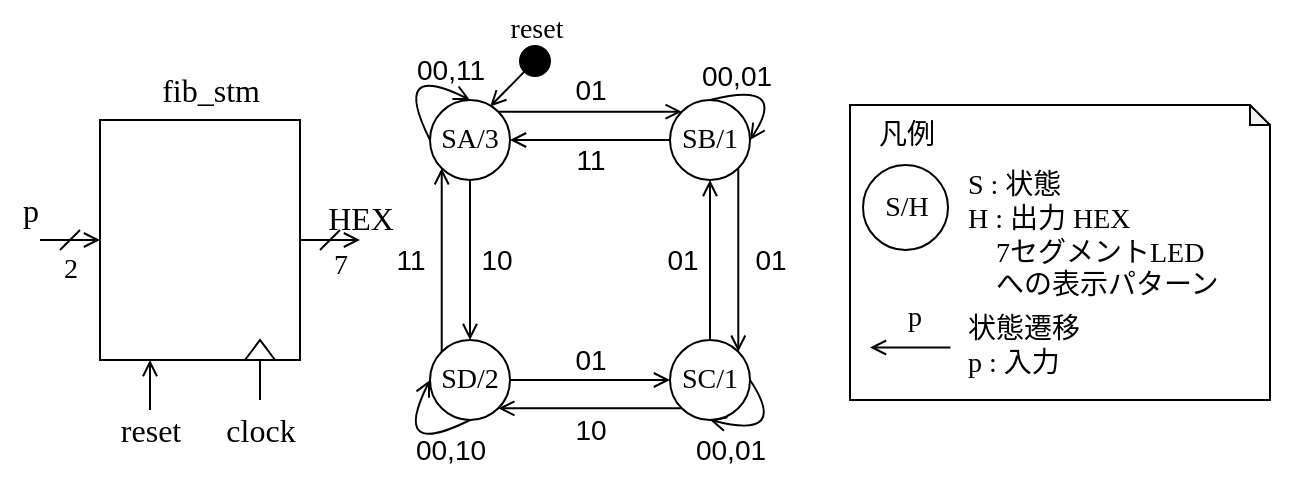 <mxfile>
    <diagram id="QMNwIq3Yd1SpAA4LmWfU" name="ページ1">
        <mxGraphModel dx="695" dy="645" grid="1" gridSize="10" guides="1" tooltips="1" connect="1" arrows="1" fold="1" page="1" pageScale="1" pageWidth="827" pageHeight="1169" math="1" shadow="0">
            <root>
                <mxCell id="0"/>
                <mxCell id="1" parent="0"/>
                <mxCell id="74" value="" style="shape=note;whiteSpace=wrap;html=1;backgroundOutline=1;darkOpacity=0.05;fontFamily=Helvetica;fontSize=11;fontColor=default;labelBackgroundColor=none;size=10;" parent="1" vertex="1">
                    <mxGeometry x="610" y="322.5" width="210" height="147.5" as="geometry"/>
                </mxCell>
                <mxCell id="3" style="edgeStyle=none;html=1;exitX=0;exitY=0.5;exitDx=0;exitDy=0;endArrow=none;endFill=0;startArrow=open;startFill=0;labelBackgroundColor=none;fontFamily=Lucida Console;" parent="1" source="2" edge="1">
                    <mxGeometry relative="1" as="geometry">
                        <mxPoint x="205" y="390" as="targetPoint"/>
                    </mxGeometry>
                </mxCell>
                <mxCell id="12" style="edgeStyle=none;html=1;exitX=1;exitY=0.5;exitDx=0;exitDy=0;endArrow=open;endFill=0;labelBackgroundColor=none;fontFamily=Lucida Console;" parent="1" source="2" edge="1">
                    <mxGeometry relative="1" as="geometry">
                        <mxPoint x="365" y="390" as="targetPoint"/>
                    </mxGeometry>
                </mxCell>
                <mxCell id="20" style="edgeStyle=none;shape=connector;rounded=1;html=1;exitX=0.25;exitY=1;exitDx=0;exitDy=0;strokeColor=default;align=center;verticalAlign=middle;fontFamily=Lucida Console;fontSize=11;fontColor=default;labelBackgroundColor=none;startArrow=open;startFill=0;endArrow=none;endFill=0;" parent="1" source="2" edge="1">
                    <mxGeometry relative="1" as="geometry">
                        <mxPoint x="260" y="475" as="targetPoint"/>
                    </mxGeometry>
                </mxCell>
                <mxCell id="2" value="" style="rounded=0;whiteSpace=wrap;html=1;labelBackgroundColor=none;fontFamily=Lucida Console;" parent="1" vertex="1">
                    <mxGeometry x="235" y="330" width="100" height="120" as="geometry"/>
                </mxCell>
                <mxCell id="6" value="&lt;font&gt;fib_stm&lt;/font&gt;" style="text;html=1;align=center;verticalAlign=middle;resizable=0;points=[];autosize=1;strokeColor=none;fillColor=none;fontSize=16;fontFamily=Lucida Console;labelBackgroundColor=none;" parent="1" vertex="1">
                    <mxGeometry x="245" y="300" width="90" height="30" as="geometry"/>
                </mxCell>
                <mxCell id="7" value="&lt;font&gt;p&lt;/font&gt;" style="text;html=1;align=center;verticalAlign=middle;resizable=0;points=[];autosize=1;strokeColor=none;fillColor=none;fontSize=16;fontFamily=Lucida Console;labelBackgroundColor=none;" parent="1" vertex="1">
                    <mxGeometry x="185" y="360" width="30" height="30" as="geometry"/>
                </mxCell>
                <mxCell id="13" value="&lt;font&gt;HEX&lt;/font&gt;" style="text;html=1;align=center;verticalAlign=middle;resizable=0;points=[];autosize=1;strokeColor=none;fillColor=none;fontSize=16;fontFamily=Lucida Console;labelBackgroundColor=none;" parent="1" vertex="1">
                    <mxGeometry x="340" y="363.75" width="50" height="30" as="geometry"/>
                </mxCell>
                <mxCell id="15" style="edgeStyle=none;html=1;exitX=0;exitY=0.5;exitDx=0;exitDy=0;startArrow=none;startFill=0;endArrow=none;endFill=0;labelBackgroundColor=none;fontFamily=Lucida Console;" parent="1" source="14" edge="1">
                    <mxGeometry relative="1" as="geometry">
                        <mxPoint x="315" y="470" as="targetPoint"/>
                    </mxGeometry>
                </mxCell>
                <mxCell id="14" value="" style="triangle;whiteSpace=wrap;html=1;rotation=-90;labelBackgroundColor=none;fontFamily=Lucida Console;" parent="1" vertex="1">
                    <mxGeometry x="310" y="437.5" width="10" height="15" as="geometry"/>
                </mxCell>
                <mxCell id="16" value="&lt;font&gt;clock&lt;/font&gt;" style="text;html=1;align=center;verticalAlign=middle;resizable=0;points=[];autosize=1;strokeColor=none;fillColor=none;fontSize=16;fontFamily=Lucida Console;labelBackgroundColor=none;" parent="1" vertex="1">
                    <mxGeometry x="280" y="470" width="70" height="30" as="geometry"/>
                </mxCell>
                <mxCell id="21" value="&lt;font&gt;reset&lt;/font&gt;" style="text;html=1;align=center;verticalAlign=middle;resizable=0;points=[];autosize=1;strokeColor=none;fillColor=none;fontSize=16;fontFamily=Lucida Console;labelBackgroundColor=none;" parent="1" vertex="1">
                    <mxGeometry x="225" y="470" width="70" height="30" as="geometry"/>
                </mxCell>
                <mxCell id="23" value="&lt;span&gt;S/H&lt;/span&gt;" style="ellipse;whiteSpace=wrap;html=1;aspect=fixed;fontFamily=Lucida Console;fontSize=14;fontColor=default;labelBackgroundColor=none;" parent="1" vertex="1">
                    <mxGeometry x="616.5" y="352.5" width="42.5" height="42.5" as="geometry"/>
                </mxCell>
                <mxCell id="40" style="edgeStyle=none;shape=connector;rounded=0;html=1;strokeColor=default;align=center;verticalAlign=middle;fontFamily=Lucida Console;fontSize=14;fontColor=default;labelBackgroundColor=none;startArrow=none;startFill=0;endArrow=open;endFill=0;curved=1;" parent="1" edge="1">
                    <mxGeometry relative="1" as="geometry">
                        <mxPoint x="660.25" y="443.75" as="sourcePoint"/>
                        <mxPoint x="620" y="443.75" as="targetPoint"/>
                        <Array as="points"/>
                    </mxGeometry>
                </mxCell>
                <mxCell id="42" value="p" style="text;html=1;align=center;verticalAlign=middle;resizable=0;points=[];autosize=1;strokeColor=none;fillColor=none;fontFamily=Lucida Console;fontSize=14;fontColor=default;labelBackgroundColor=none;" parent="1" vertex="1">
                    <mxGeometry x="626.5" y="413.75" width="30" height="30" as="geometry"/>
                </mxCell>
                <mxCell id="43" value="凡例" style="text;html=1;align=center;verticalAlign=middle;resizable=0;points=[];autosize=1;strokeColor=none;fillColor=none;fontFamily=Lucida Console;fontSize=14;fontColor=default;labelBackgroundColor=none;" parent="1" vertex="1">
                    <mxGeometry x="612.75" y="322.5" width="50" height="30" as="geometry"/>
                </mxCell>
                <mxCell id="63" value="S : 状態&lt;div&gt;H : 出力 HEX&amp;nbsp;&lt;/div&gt;&lt;div&gt;&amp;nbsp; &amp;nbsp; 7セグメントLED&lt;/div&gt;&lt;div&gt;&amp;nbsp; &amp;nbsp; への表示パターン&lt;/div&gt;" style="text;html=1;align=left;verticalAlign=middle;resizable=0;points=[];autosize=1;strokeColor=none;fillColor=none;fontFamily=Lucida Console;fontSize=14;fontColor=default;labelBackgroundColor=none;" parent="1" vertex="1">
                    <mxGeometry x="666.5" y="347.5" width="170" height="80" as="geometry"/>
                </mxCell>
                <mxCell id="65" value="状態遷移&lt;div&gt;p : 入力&lt;/div&gt;" style="text;html=1;align=left;verticalAlign=middle;resizable=0;points=[];autosize=1;strokeColor=none;fillColor=none;fontFamily=Lucida Console;fontSize=14;fontColor=default;labelBackgroundColor=none;" parent="1" vertex="1">
                    <mxGeometry x="666.5" y="417.5" width="90" height="50" as="geometry"/>
                </mxCell>
                <mxCell id="76" value="" style="endArrow=none;html=1;labelBackgroundColor=none;" parent="1" edge="1">
                    <mxGeometry width="50" height="50" relative="1" as="geometry">
                        <mxPoint x="215" y="395" as="sourcePoint"/>
                        <mxPoint x="225" y="385" as="targetPoint"/>
                    </mxGeometry>
                </mxCell>
                <mxCell id="77" value="&lt;font&gt;2&lt;/font&gt;" style="text;html=1;align=center;verticalAlign=middle;resizable=0;points=[];autosize=1;strokeColor=none;fillColor=none;fontSize=14;fontFamily=Lucida Console;labelBackgroundColor=none;" parent="1" vertex="1">
                    <mxGeometry x="205" y="390" width="30" height="30" as="geometry"/>
                </mxCell>
                <mxCell id="78" value="" style="endArrow=none;html=1;labelBackgroundColor=none;" parent="1" edge="1">
                    <mxGeometry width="50" height="50" relative="1" as="geometry">
                        <mxPoint x="345" y="395" as="sourcePoint"/>
                        <mxPoint x="355" y="385" as="targetPoint"/>
                    </mxGeometry>
                </mxCell>
                <mxCell id="79" value="&lt;font&gt;7&lt;/font&gt;" style="text;html=1;align=center;verticalAlign=middle;resizable=0;points=[];autosize=1;strokeColor=none;fillColor=none;fontSize=14;fontFamily=Lucida Console;labelBackgroundColor=none;" parent="1" vertex="1">
                    <mxGeometry x="340" y="387.5" width="30" height="30" as="geometry"/>
                </mxCell>
                <mxCell id="115" value="" style="group" parent="1" vertex="1" connectable="0">
                    <mxGeometry x="370" y="270" width="220" height="240" as="geometry"/>
                </mxCell>
                <mxCell id="62" value="reset" style="text;html=1;align=center;verticalAlign=middle;resizable=0;points=[];autosize=1;strokeColor=none;fillColor=none;fontFamily=Lucida Console;fontSize=14;fontColor=default;labelBackgroundColor=none;" parent="115" vertex="1">
                    <mxGeometry x="47.5" width="70" height="30" as="geometry"/>
                </mxCell>
                <mxCell id="88" style="edgeStyle=none;html=1;exitX=1;exitY=0;exitDx=0;exitDy=0;entryX=0;entryY=0;entryDx=0;entryDy=0;endArrow=open;endFill=0;labelBackgroundColor=none;" parent="115" source="80" target="82" edge="1">
                    <mxGeometry relative="1" as="geometry"/>
                </mxCell>
                <mxCell id="94" style="edgeStyle=none;shape=connector;rounded=1;html=1;exitX=0.5;exitY=1;exitDx=0;exitDy=0;entryX=0.5;entryY=0;entryDx=0;entryDy=0;strokeColor=default;align=center;verticalAlign=middle;fontFamily=Helvetica;fontSize=11;fontColor=default;labelBackgroundColor=none;endArrow=open;endFill=0;" parent="115" source="80" target="87" edge="1">
                    <mxGeometry relative="1" as="geometry"/>
                </mxCell>
                <mxCell id="80" value="SA/3" style="ellipse;whiteSpace=wrap;html=1;aspect=fixed;fontFamily=Lucida Console;fontSize=14;fontColor=default;labelBackgroundColor=none;" parent="115" vertex="1">
                    <mxGeometry x="30" y="50" width="40" height="40" as="geometry"/>
                </mxCell>
                <mxCell id="89" style="edgeStyle=none;shape=connector;rounded=1;html=1;exitX=1;exitY=1;exitDx=0;exitDy=0;entryX=1;entryY=0;entryDx=0;entryDy=0;strokeColor=default;align=center;verticalAlign=middle;fontFamily=Helvetica;fontSize=11;fontColor=default;labelBackgroundColor=none;endArrow=open;endFill=0;" parent="115" source="82" target="86" edge="1">
                    <mxGeometry relative="1" as="geometry"/>
                </mxCell>
                <mxCell id="93" style="edgeStyle=none;shape=connector;rounded=1;html=1;exitX=0;exitY=0.5;exitDx=0;exitDy=0;entryX=1;entryY=0.5;entryDx=0;entryDy=0;strokeColor=default;align=center;verticalAlign=middle;fontFamily=Helvetica;fontSize=11;fontColor=default;labelBackgroundColor=none;endArrow=open;endFill=0;" parent="115" source="82" target="80" edge="1">
                    <mxGeometry relative="1" as="geometry"/>
                </mxCell>
                <mxCell id="82" value="SB/1" style="ellipse;whiteSpace=wrap;html=1;aspect=fixed;fontFamily=Lucida Console;fontSize=14;fontColor=default;labelBackgroundColor=none;" parent="115" vertex="1">
                    <mxGeometry x="150" y="50" width="40" height="40" as="geometry"/>
                </mxCell>
                <mxCell id="90" style="edgeStyle=none;shape=connector;rounded=1;html=1;exitX=0;exitY=1;exitDx=0;exitDy=0;entryX=1;entryY=1;entryDx=0;entryDy=0;strokeColor=default;align=center;verticalAlign=middle;fontFamily=Helvetica;fontSize=11;fontColor=default;labelBackgroundColor=none;endArrow=open;endFill=0;" parent="115" source="86" target="87" edge="1">
                    <mxGeometry relative="1" as="geometry"/>
                </mxCell>
                <mxCell id="96" style="edgeStyle=none;shape=connector;rounded=1;html=1;exitX=0.5;exitY=0;exitDx=0;exitDy=0;entryX=0.5;entryY=1;entryDx=0;entryDy=0;strokeColor=default;align=center;verticalAlign=middle;fontFamily=Helvetica;fontSize=11;fontColor=default;labelBackgroundColor=none;endArrow=open;endFill=0;" parent="115" source="86" target="82" edge="1">
                    <mxGeometry relative="1" as="geometry"/>
                </mxCell>
                <mxCell id="86" value="SC/1" style="ellipse;whiteSpace=wrap;html=1;aspect=fixed;fontFamily=Lucida Console;fontSize=14;fontColor=default;labelBackgroundColor=none;" parent="115" vertex="1">
                    <mxGeometry x="150" y="170" width="40" height="40" as="geometry"/>
                </mxCell>
                <mxCell id="91" style="edgeStyle=none;shape=connector;rounded=1;html=1;exitX=0;exitY=0;exitDx=0;exitDy=0;entryX=0;entryY=1;entryDx=0;entryDy=0;strokeColor=default;align=center;verticalAlign=middle;fontFamily=Helvetica;fontSize=11;fontColor=default;labelBackgroundColor=none;endArrow=open;endFill=0;" parent="115" source="87" target="80" edge="1">
                    <mxGeometry relative="1" as="geometry"/>
                </mxCell>
                <mxCell id="95" style="edgeStyle=none;shape=connector;rounded=1;html=1;exitX=1;exitY=0.5;exitDx=0;exitDy=0;entryX=0;entryY=0.5;entryDx=0;entryDy=0;strokeColor=default;align=center;verticalAlign=middle;fontFamily=Helvetica;fontSize=11;fontColor=default;labelBackgroundColor=none;endArrow=open;endFill=0;" parent="115" source="87" target="86" edge="1">
                    <mxGeometry relative="1" as="geometry"/>
                </mxCell>
                <mxCell id="87" value="SD/2" style="ellipse;whiteSpace=wrap;html=1;aspect=fixed;fontFamily=Lucida Console;fontSize=14;fontColor=default;labelBackgroundColor=none;" parent="115" vertex="1">
                    <mxGeometry x="30" y="170" width="40" height="40" as="geometry"/>
                </mxCell>
                <mxCell id="97" value="01" style="text;html=1;align=center;verticalAlign=middle;resizable=0;points=[];autosize=1;strokeColor=none;fillColor=none;fontFamily=Helvetica;fontSize=14;fontColor=default;labelBackgroundColor=none;" parent="115" vertex="1">
                    <mxGeometry x="90" y="30" width="40" height="30" as="geometry"/>
                </mxCell>
                <mxCell id="98" value="01" style="text;html=1;align=center;verticalAlign=middle;resizable=0;points=[];autosize=1;strokeColor=none;fillColor=none;fontFamily=Helvetica;fontSize=14;fontColor=default;labelBackgroundColor=none;" parent="115" vertex="1">
                    <mxGeometry x="180" y="114.5" width="40" height="30" as="geometry"/>
                </mxCell>
                <mxCell id="99" value="10" style="text;html=1;align=center;verticalAlign=middle;resizable=0;points=[];autosize=1;strokeColor=none;fillColor=none;fontFamily=Helvetica;fontSize=14;fontColor=default;labelBackgroundColor=none;" parent="115" vertex="1">
                    <mxGeometry x="90" y="200" width="40" height="30" as="geometry"/>
                </mxCell>
                <mxCell id="100" value="11" style="text;html=1;align=center;verticalAlign=middle;resizable=0;points=[];autosize=1;strokeColor=none;fillColor=none;fontFamily=Helvetica;fontSize=14;fontColor=default;labelBackgroundColor=none;" parent="115" vertex="1">
                    <mxGeometry y="114.5" width="40" height="30" as="geometry"/>
                </mxCell>
                <mxCell id="101" style="edgeStyle=none;shape=connector;rounded=0;html=1;exitX=0.5;exitY=0;exitDx=0;exitDy=0;entryX=0;entryY=0.5;entryDx=0;entryDy=0;strokeColor=default;align=center;verticalAlign=middle;fontFamily=Helvetica;fontSize=11;fontColor=default;labelBackgroundColor=default;endArrow=none;endFill=0;curved=1;startArrow=open;startFill=0;" parent="115" source="80" target="80" edge="1">
                    <mxGeometry relative="1" as="geometry">
                        <Array as="points">
                            <mxPoint x="10" y="30"/>
                        </Array>
                    </mxGeometry>
                </mxCell>
                <mxCell id="102" value="01" style="text;html=1;align=center;verticalAlign=middle;resizable=0;points=[];autosize=1;strokeColor=none;fillColor=none;fontFamily=Helvetica;fontSize=14;fontColor=default;labelBackgroundColor=none;" parent="115" vertex="1">
                    <mxGeometry x="136" y="115" width="40" height="30" as="geometry"/>
                </mxCell>
                <mxCell id="103" value="01" style="text;html=1;align=center;verticalAlign=middle;resizable=0;points=[];autosize=1;strokeColor=none;fillColor=none;fontFamily=Helvetica;fontSize=14;fontColor=default;labelBackgroundColor=none;" parent="115" vertex="1">
                    <mxGeometry x="90" y="165" width="40" height="30" as="geometry"/>
                </mxCell>
                <mxCell id="104" value="10" style="text;html=1;align=center;verticalAlign=middle;resizable=0;points=[];autosize=1;strokeColor=none;fillColor=none;fontFamily=Helvetica;fontSize=14;fontColor=default;labelBackgroundColor=none;" parent="115" vertex="1">
                    <mxGeometry x="43" y="114.5" width="40" height="30" as="geometry"/>
                </mxCell>
                <mxCell id="105" value="11" style="text;html=1;align=center;verticalAlign=middle;resizable=0;points=[];autosize=1;strokeColor=none;fillColor=none;fontFamily=Helvetica;fontSize=14;fontColor=default;labelBackgroundColor=none;" parent="115" vertex="1">
                    <mxGeometry x="90" y="65" width="40" height="30" as="geometry"/>
                </mxCell>
                <mxCell id="106" style="edgeStyle=none;shape=connector;rounded=0;html=1;exitX=0.5;exitY=0;exitDx=0;exitDy=0;entryX=1;entryY=0.5;entryDx=0;entryDy=0;strokeColor=default;align=center;verticalAlign=middle;fontFamily=Helvetica;fontSize=11;fontColor=default;labelBackgroundColor=default;endArrow=open;endFill=0;curved=1;" parent="115" source="82" target="82" edge="1">
                    <mxGeometry relative="1" as="geometry">
                        <Array as="points">
                            <mxPoint x="210" y="40"/>
                        </Array>
                    </mxGeometry>
                </mxCell>
                <mxCell id="107" value="00,11" style="text;html=1;align=center;verticalAlign=middle;resizable=0;points=[];autosize=1;strokeColor=none;fillColor=none;fontFamily=Helvetica;fontSize=14;fontColor=default;labelBackgroundColor=none;" parent="115" vertex="1">
                    <mxGeometry x="10" y="20" width="60" height="30" as="geometry"/>
                </mxCell>
                <mxCell id="108" value="00,01" style="text;html=1;align=center;verticalAlign=middle;resizable=0;points=[];autosize=1;strokeColor=none;fillColor=none;fontFamily=Helvetica;fontSize=14;fontColor=default;labelBackgroundColor=none;" parent="115" vertex="1">
                    <mxGeometry x="153" y="23" width="60" height="30" as="geometry"/>
                </mxCell>
                <mxCell id="109" style="edgeStyle=none;shape=connector;rounded=0;html=1;exitX=1;exitY=0.5;exitDx=0;exitDy=0;entryX=0.5;entryY=1;entryDx=0;entryDy=0;strokeColor=default;align=center;verticalAlign=middle;fontFamily=Helvetica;fontSize=11;fontColor=default;labelBackgroundColor=default;endArrow=open;endFill=0;curved=1;" parent="115" source="86" target="86" edge="1">
                    <mxGeometry relative="1" as="geometry">
                        <Array as="points">
                            <mxPoint x="210" y="220"/>
                        </Array>
                    </mxGeometry>
                </mxCell>
                <mxCell id="110" value="00,01" style="text;html=1;align=center;verticalAlign=middle;resizable=0;points=[];autosize=1;strokeColor=none;fillColor=none;fontFamily=Helvetica;fontSize=14;fontColor=default;labelBackgroundColor=none;" parent="115" vertex="1">
                    <mxGeometry x="150" y="210" width="60" height="30" as="geometry"/>
                </mxCell>
                <mxCell id="111" style="edgeStyle=none;shape=connector;rounded=0;html=1;exitX=0.5;exitY=1;exitDx=0;exitDy=0;entryX=0;entryY=0.5;entryDx=0;entryDy=0;strokeColor=default;align=center;verticalAlign=middle;fontFamily=Helvetica;fontSize=11;fontColor=default;labelBackgroundColor=default;endArrow=open;endFill=0;curved=1;" parent="115" source="87" target="87" edge="1">
                    <mxGeometry relative="1" as="geometry">
                        <Array as="points">
                            <mxPoint x="10" y="230"/>
                        </Array>
                    </mxGeometry>
                </mxCell>
                <mxCell id="112" value="00,10" style="text;html=1;align=center;verticalAlign=middle;resizable=0;points=[];autosize=1;strokeColor=none;fillColor=none;fontFamily=Helvetica;fontSize=14;fontColor=default;labelBackgroundColor=none;" parent="115" vertex="1">
                    <mxGeometry x="10" y="210" width="60" height="30" as="geometry"/>
                </mxCell>
                <mxCell id="113" value="" style="ellipse;whiteSpace=wrap;html=1;aspect=fixed;fontFamily=Lucida Console;fontSize=11;fontColor=default;labelBackgroundColor=none;fillColor=#000000;" parent="115" vertex="1">
                    <mxGeometry x="75" y="23" width="15" height="15" as="geometry"/>
                </mxCell>
                <mxCell id="114" style="edgeStyle=none;shape=connector;rounded=1;html=1;exitX=0;exitY=1;exitDx=0;exitDy=0;entryX=0.752;entryY=0.081;entryDx=0;entryDy=0;entryPerimeter=0;strokeColor=default;align=center;verticalAlign=middle;fontFamily=Helvetica;fontSize=11;fontColor=default;labelBackgroundColor=default;endArrow=open;endFill=0;" parent="115" source="113" target="80" edge="1">
                    <mxGeometry relative="1" as="geometry"/>
                </mxCell>
            </root>
        </mxGraphModel>
    </diagram>
</mxfile>
